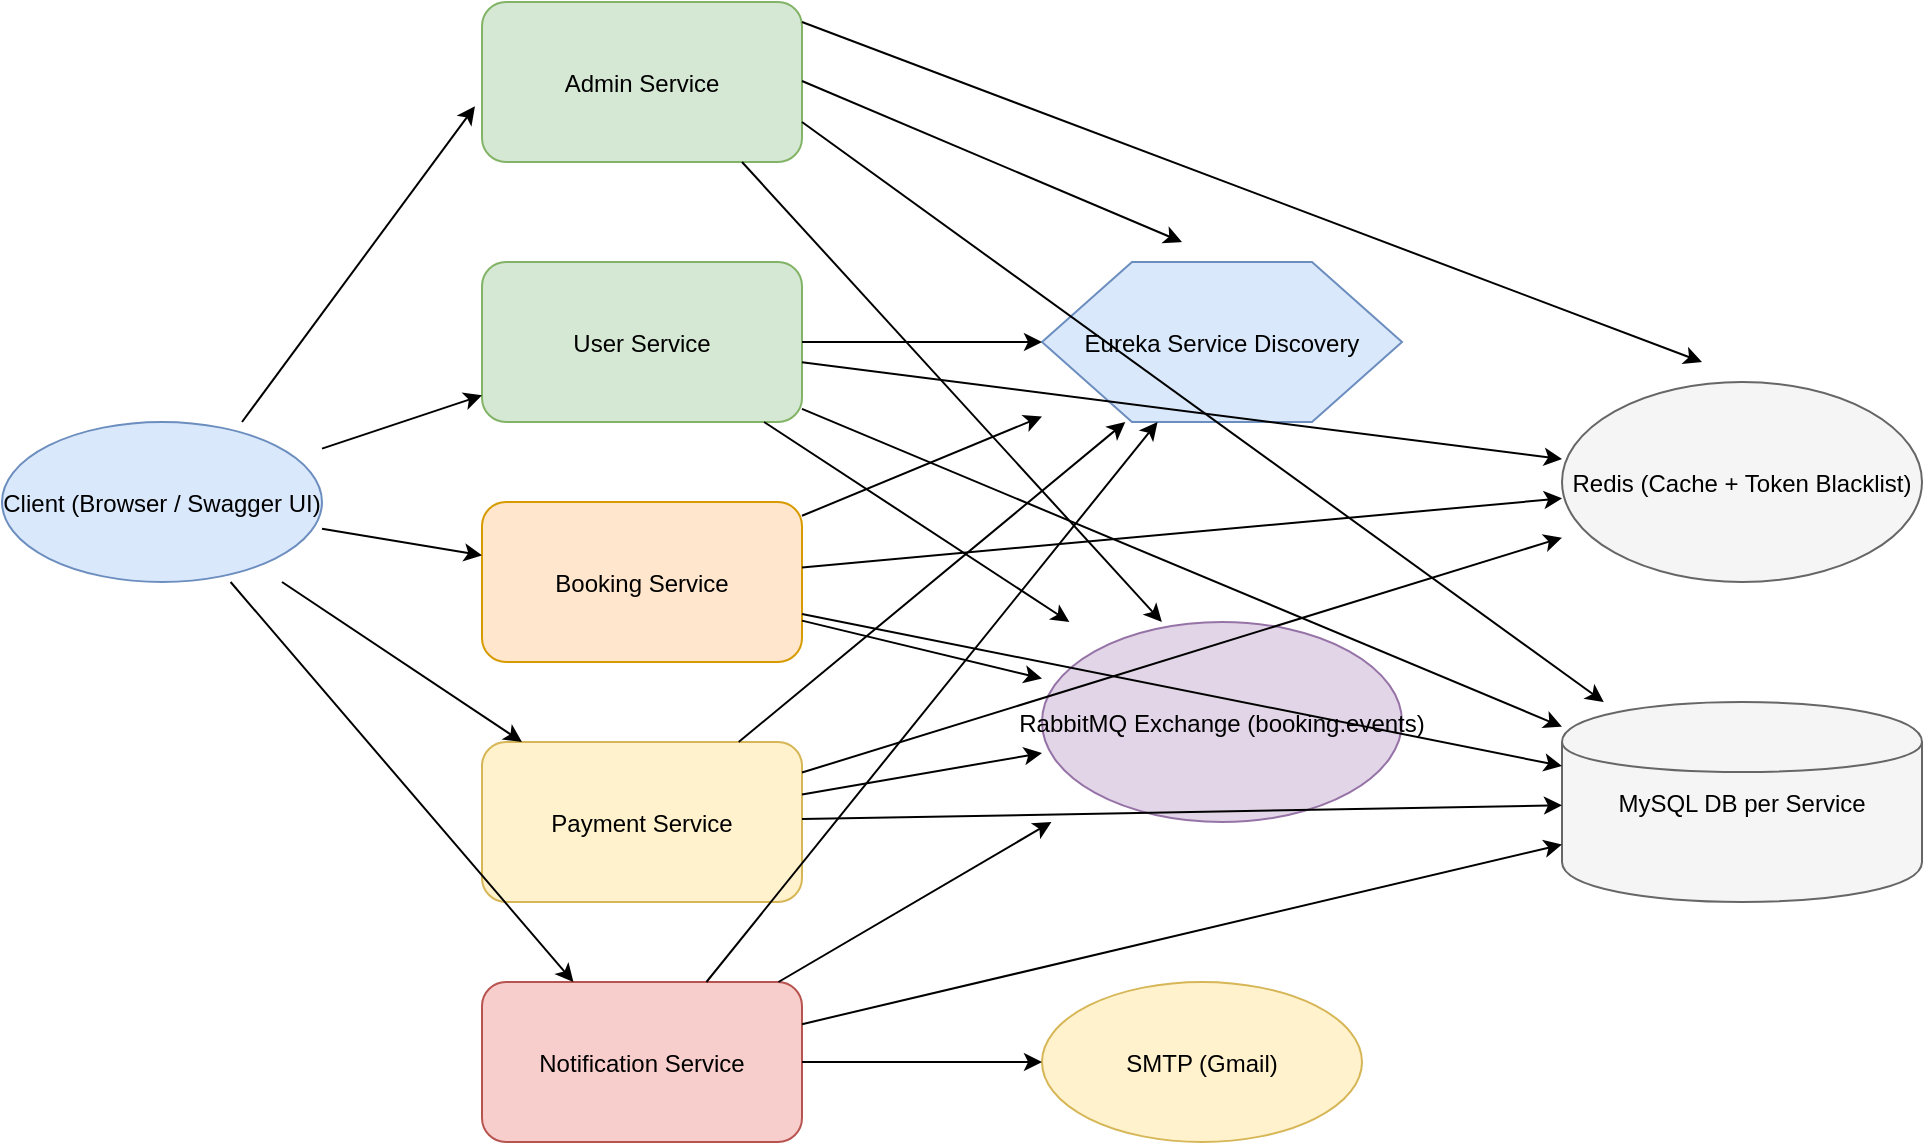 <mxfile version="28.2.8">
  <diagram name="Parking System HLD" id="parking-hld">
    <mxGraphModel dx="1042" dy="1354" grid="1" gridSize="10" guides="1" tooltips="1" connect="1" arrows="1" fold="1" page="1" pageScale="1" pageWidth="1169" pageHeight="827" math="0" shadow="0">
      <root>
        <mxCell id="0" />
        <mxCell id="1" parent="0" />
        <mxCell id="2" value="Client (Browser / Swagger UI)" style="shape=ellipse;fillColor=#dae8fc;strokeColor=#6c8ebf;" parent="1" vertex="1">
          <mxGeometry x="40" y="120" width="160" height="80" as="geometry" />
        </mxCell>
        <mxCell id="3" value="User Service" style="shape=rectangle;rounded=1;fillColor=#d5e8d4;strokeColor=#82b366;" parent="1" vertex="1">
          <mxGeometry x="280" y="40" width="160" height="80" as="geometry" />
        </mxCell>
        <mxCell id="4" value="Booking Service" style="shape=rectangle;rounded=1;fillColor=#ffe6cc;strokeColor=#d79b00;" parent="1" vertex="1">
          <mxGeometry x="280" y="160" width="160" height="80" as="geometry" />
        </mxCell>
        <mxCell id="5" value="Payment Service" style="shape=rectangle;rounded=1;fillColor=#fff2cc;strokeColor=#d6b656;" parent="1" vertex="1">
          <mxGeometry x="280" y="280" width="160" height="80" as="geometry" />
        </mxCell>
        <mxCell id="6" value="Notification Service" style="shape=rectangle;rounded=1;fillColor=#f8cecc;strokeColor=#b85450;" parent="1" vertex="1">
          <mxGeometry x="280" y="400" width="160" height="80" as="geometry" />
        </mxCell>
        <mxCell id="7" value="RabbitMQ Exchange (booking.events)" style="shape=ellipse;fillColor=#e1d5e7;strokeColor=#9673a6;" parent="1" vertex="1">
          <mxGeometry x="560" y="220" width="180" height="100" as="geometry" />
        </mxCell>
        <mxCell id="8" value="Redis (Cache + Token Blacklist)" style="shape=ellipse;fillColor=#f5f5f5;strokeColor=#666666;" parent="1" vertex="1">
          <mxGeometry x="820" y="100" width="180" height="100" as="geometry" />
        </mxCell>
        <mxCell id="9" value="MySQL DB per Service" style="shape=cylinder;fillColor=#f5f5f5;strokeColor=#666666;" parent="1" vertex="1">
          <mxGeometry x="820" y="260" width="180" height="100" as="geometry" />
        </mxCell>
        <mxCell id="10" value="Eureka Service Discovery" style="shape=hexagon;fillColor=#dae8fc;strokeColor=#6c8ebf;" parent="1" vertex="1">
          <mxGeometry x="560" y="40" width="180" height="80" as="geometry" />
        </mxCell>
        <mxCell id="11" value="SMTP (Gmail)" style="shape=ellipse;fillColor=#fff2cc;strokeColor=#d6b656;" parent="1" vertex="1">
          <mxGeometry x="560" y="400" width="160" height="80" as="geometry" />
        </mxCell>
        <mxCell id="12" parent="1" source="2" target="3" edge="1">
          <mxGeometry relative="1" as="geometry" />
        </mxCell>
        <mxCell id="13" parent="1" source="2" target="4" edge="1">
          <mxGeometry relative="1" as="geometry" />
        </mxCell>
        <mxCell id="14" parent="1" source="2" target="5" edge="1">
          <mxGeometry relative="1" as="geometry" />
        </mxCell>
        <mxCell id="15" parent="1" source="2" target="6" edge="1">
          <mxGeometry relative="1" as="geometry" />
        </mxCell>
        <mxCell id="16" parent="1" source="3" target="7" edge="1">
          <mxGeometry relative="1" as="geometry" />
        </mxCell>
        <mxCell id="17" parent="1" source="4" target="7" edge="1">
          <mxGeometry relative="1" as="geometry" />
        </mxCell>
        <mxCell id="18" parent="1" source="5" target="7" edge="1">
          <mxGeometry relative="1" as="geometry" />
        </mxCell>
        <mxCell id="19" parent="1" source="6" target="7" edge="1">
          <mxGeometry relative="1" as="geometry" />
        </mxCell>
        <mxCell id="20" parent="1" source="3" target="8" edge="1">
          <mxGeometry relative="1" as="geometry" />
        </mxCell>
        <mxCell id="21" parent="1" source="4" target="8" edge="1">
          <mxGeometry relative="1" as="geometry" />
        </mxCell>
        <mxCell id="22" parent="1" source="5" target="8" edge="1">
          <mxGeometry relative="1" as="geometry" />
        </mxCell>
        <mxCell id="23" parent="1" source="3" target="9" edge="1">
          <mxGeometry relative="1" as="geometry" />
        </mxCell>
        <mxCell id="24" parent="1" source="4" target="9" edge="1">
          <mxGeometry relative="1" as="geometry" />
        </mxCell>
        <mxCell id="25" parent="1" source="5" target="9" edge="1">
          <mxGeometry relative="1" as="geometry" />
        </mxCell>
        <mxCell id="26" parent="1" source="6" target="9" edge="1">
          <mxGeometry relative="1" as="geometry" />
        </mxCell>
        <mxCell id="27" parent="1" source="3" target="10" edge="1">
          <mxGeometry relative="1" as="geometry" />
        </mxCell>
        <mxCell id="28" parent="1" source="4" target="10" edge="1">
          <mxGeometry relative="1" as="geometry" />
        </mxCell>
        <mxCell id="29" parent="1" source="5" target="10" edge="1">
          <mxGeometry relative="1" as="geometry" />
        </mxCell>
        <mxCell id="30" parent="1" source="6" target="10" edge="1">
          <mxGeometry relative="1" as="geometry" />
        </mxCell>
        <mxCell id="31" parent="1" source="6" target="11" edge="1">
          <mxGeometry relative="1" as="geometry" />
        </mxCell>
        <mxCell id="tR6oTbhnVZuZCCIrmcHs-31" value="Admin Service" style="shape=rectangle;rounded=1;fillColor=#d5e8d4;strokeColor=#82b366;" vertex="1" parent="1">
          <mxGeometry x="280" y="-90" width="160" height="80" as="geometry" />
        </mxCell>
        <mxCell id="tR6oTbhnVZuZCCIrmcHs-33" edge="1" parent="1">
          <mxGeometry relative="1" as="geometry">
            <mxPoint x="440" y="-50.5" as="sourcePoint" />
            <mxPoint x="630" y="30" as="targetPoint" />
          </mxGeometry>
        </mxCell>
        <mxCell id="tR6oTbhnVZuZCCIrmcHs-34" edge="1" parent="1">
          <mxGeometry relative="1" as="geometry">
            <mxPoint x="440" y="-80" as="sourcePoint" />
            <mxPoint x="890" y="90" as="targetPoint" />
          </mxGeometry>
        </mxCell>
        <mxCell id="tR6oTbhnVZuZCCIrmcHs-35" style="exitX=1;exitY=0.75;exitDx=0;exitDy=0;" edge="1" parent="1" source="tR6oTbhnVZuZCCIrmcHs-31" target="9">
          <mxGeometry relative="1" as="geometry">
            <mxPoint x="450" y="-20" as="sourcePoint" />
            <mxPoint x="900" y="150" as="targetPoint" />
          </mxGeometry>
        </mxCell>
        <mxCell id="tR6oTbhnVZuZCCIrmcHs-36" style="entryX=0.333;entryY=0;entryDx=0;entryDy=0;entryPerimeter=0;" edge="1" parent="1" target="7">
          <mxGeometry relative="1" as="geometry">
            <mxPoint x="410" y="-10" as="sourcePoint" />
            <mxPoint x="800" y="270" as="targetPoint" />
          </mxGeometry>
        </mxCell>
        <mxCell id="tR6oTbhnVZuZCCIrmcHs-37" style="entryX=-0.022;entryY=0.652;entryDx=0;entryDy=0;entryPerimeter=0;" edge="1" parent="1" target="tR6oTbhnVZuZCCIrmcHs-31">
          <mxGeometry relative="1" as="geometry">
            <mxPoint x="160" y="120" as="sourcePoint" />
            <mxPoint x="240" y="94" as="targetPoint" />
          </mxGeometry>
        </mxCell>
      </root>
    </mxGraphModel>
  </diagram>
</mxfile>

